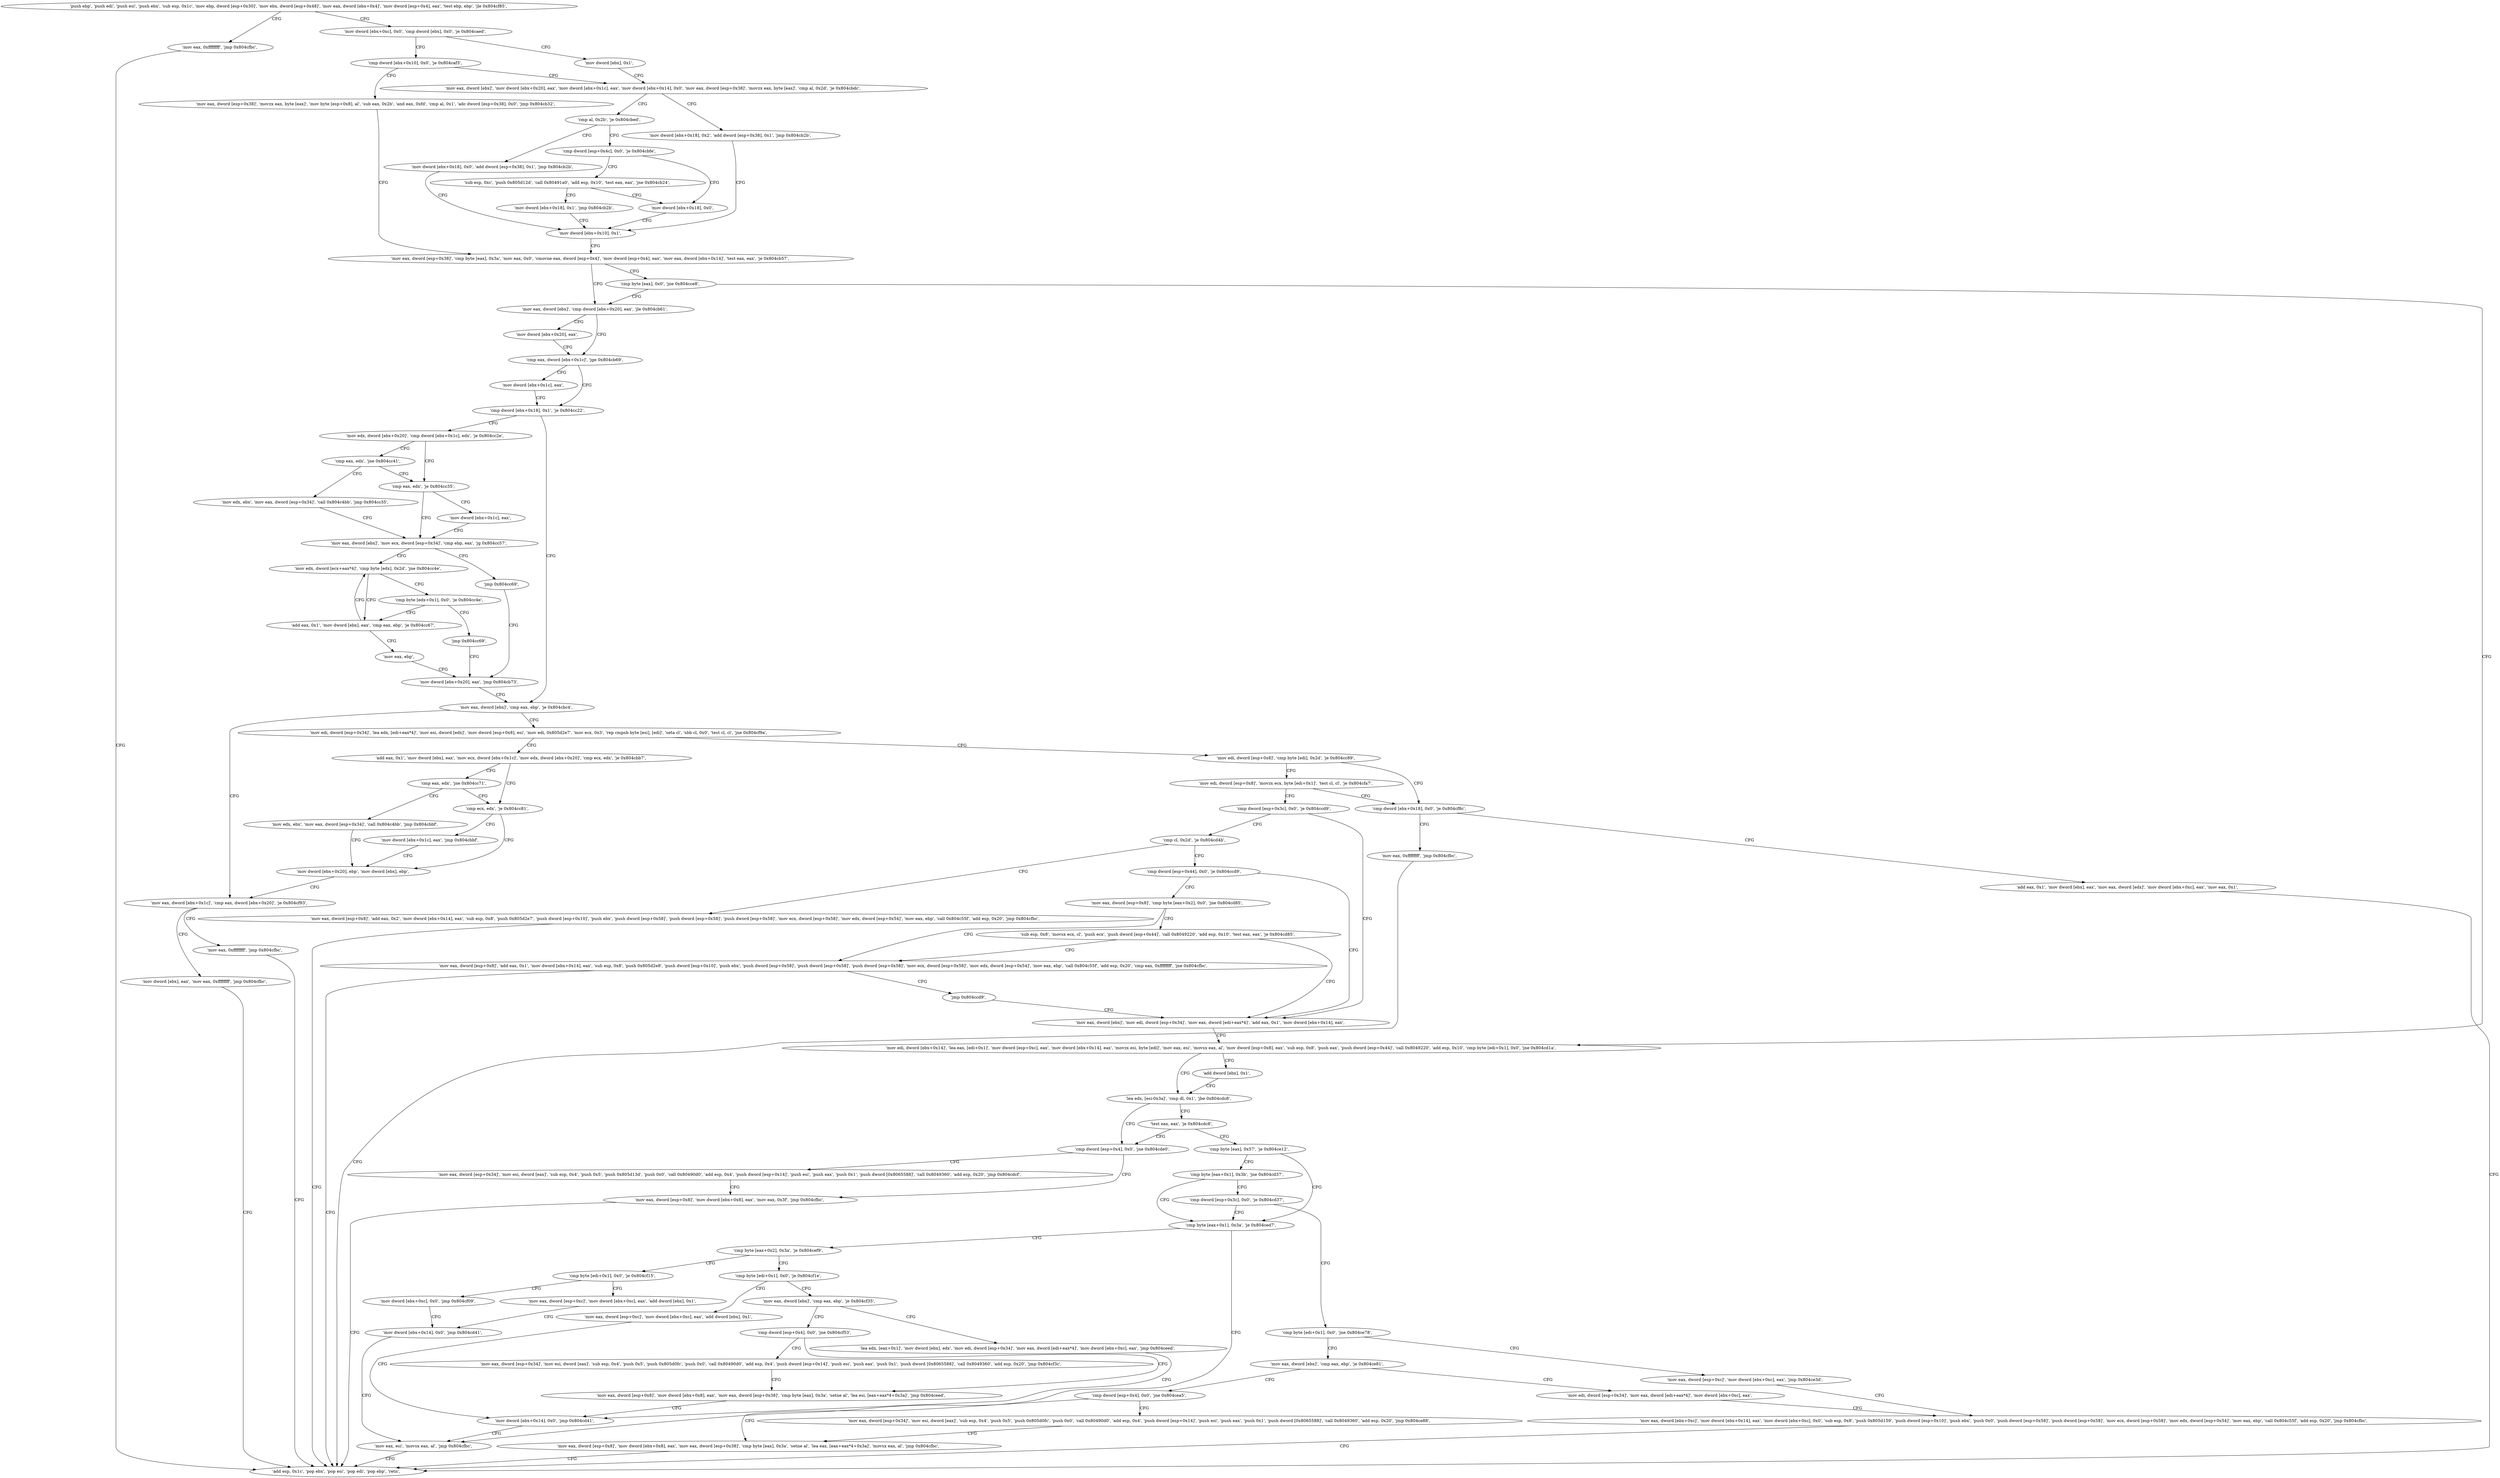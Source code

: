 digraph "func" {
"134531745" [label = "'push ebp', 'push edi', 'push esi', 'push ebx', 'sub esp, 0x1c', 'mov ebp, dword [esp+0x30]', 'mov ebx, dword [esp+0x48]', 'mov eax, dword [ebx+0x4]', 'mov dword [esp+0x4], eax', 'test ebp, ebp', 'jle 0x804cf85', " ]
"134532997" [label = "'mov eax, 0xffffffff', 'jmp 0x804cfbc', " ]
"134531775" [label = "'mov dword [ebx+0xc], 0x0', 'cmp dword [ebx], 0x0', 'je 0x804caed', " ]
"134533052" [label = "'add esp, 0x1c', 'pop ebx', 'pop esi', 'pop edi', 'pop ebp', 'retn', " ]
"134531821" [label = "'mov dword [ebx], 0x1', " ]
"134531787" [label = "'cmp dword [ebx+0x10], 0x0', 'je 0x804caf3', " ]
"134531827" [label = "'mov eax, dword [ebx]', 'mov dword [ebx+0x20], eax', 'mov dword [ebx+0x1c], eax', 'mov dword [ebx+0x14], 0x0', 'mov eax, dword [esp+0x38]', 'movzx eax, byte [eax]', 'cmp al, 0x2d', 'je 0x804cbdc', " ]
"134531793" [label = "'mov eax, dword [esp+0x38]', 'movzx eax, byte [eax]', 'mov byte [esp+0x8], al', 'sub eax, 0x2b', 'and eax, 0xfd', 'cmp al, 0x1', 'adc dword [esp+0x38], 0x0', 'jmp 0x804cb32', " ]
"134532060" [label = "'mov dword [ebx+0x18], 0x2', 'add dword [esp+0x38], 0x1', 'jmp 0x804cb2b', " ]
"134531883" [label = "'mov dword [ebx+0x10], 0x1', " ]
"134531857" [label = "'cmp al, 0x2b', 'je 0x804cbed', " ]
"134532077" [label = "'mov dword [ebx+0x18], 0x0', 'add dword [esp+0x38], 0x1', 'jmp 0x804cb2b', " ]
"134531865" [label = "'cmp dword [esp+0x4c], 0x0', 'je 0x804cbfe', " ]
"134531890" [label = "'mov eax, dword [esp+0x38]', 'cmp byte [eax], 0x3a', 'mov eax, 0x0', 'cmovne eax, dword [esp+0x4]', 'mov dword [esp+0x4], eax', 'mov eax, dword [ebx+0x14]', 'test eax, eax', 'je 0x804cb57', " ]
"134532094" [label = "'sub esp, 0xc', 'push 0x805d12d', 'call 0x80491a0', 'add esp, 0x10', 'test eax, eax', 'jne 0x804cb24', " ]
"134531876" [label = "'mov dword [ebx+0x18], 0x0', " ]
"134531927" [label = "'mov eax, dword [ebx]', 'cmp dword [ebx+0x20], eax', 'jle 0x804cb61', " ]
"134531918" [label = "'cmp byte [eax], 0x0', 'jne 0x804cce8', " ]
"134531937" [label = "'cmp eax, dword [ebx+0x1c]', 'jge 0x804cb69', " ]
"134531934" [label = "'mov dword [ebx+0x20], eax', " ]
"134532328" [label = "'mov edi, dword [ebx+0x14]', 'lea eax, [edi+0x1]', 'mov dword [esp+0xc], eax', 'mov dword [ebx+0x14], eax', 'movzx esi, byte [edi]', 'mov eax, esi', 'movsx eax, al', 'mov dword [esp+0x8], eax', 'sub esp, 0x8', 'push eax', 'push dword [esp+0x44]', 'call 0x8049220', 'add esp, 0x10', 'cmp byte [edi+0x1], 0x0', 'jne 0x804cd1a', " ]
"134532118" [label = "'mov dword [ebx+0x18], 0x1', 'jmp 0x804cb2b', " ]
"134531945" [label = "'cmp dword [ebx+0x18], 0x1', 'je 0x804cc22', " ]
"134531942" [label = "'mov dword [ebx+0x1c], eax', " ]
"134532378" [label = "'lea edx, [esi-0x3a]', 'cmp dl, 0x1', 'jbe 0x804cdc8', " ]
"134532375" [label = "'add dword [ebx], 0x1', " ]
"134532130" [label = "'mov edx, dword [ebx+0x20]', 'cmp dword [ebx+0x1c], edx', 'je 0x804cc2e', " ]
"134531955" [label = "'mov eax, dword [ebx]', 'cmp eax, ebp', 'je 0x804cbc4', " ]
"134532552" [label = "'cmp dword [esp+0x4], 0x0', 'jne 0x804cde0', " ]
"134532390" [label = "'test eax, eax', 'je 0x804cdc8', " ]
"134532142" [label = "'cmp eax, edx', 'je 0x804cc35', " ]
"134532138" [label = "'cmp eax, edx', 'jne 0x804cc41', " ]
"134532036" [label = "'mov eax, dword [ebx+0x1c]', 'cmp eax, dword [ebx+0x20]', 'je 0x804cf93', " ]
"134531961" [label = "'mov edi, dword [esp+0x34]', 'lea edx, [edi+eax*4]', 'mov esi, dword [edx]', 'mov dword [esp+0x8], esi', 'mov edi, 0x805d2e7', 'mov ecx, 0x3', 'rep cmpsb byte [esi], [edi]', 'seta cl', 'sbb cl, 0x0', 'test cl, cl', 'jne 0x804cf9a', " ]
"134532576" [label = "'mov eax, dword [esp+0x34]', 'mov esi, dword [eax]', 'sub esp, 0x4', 'push 0x5', 'push 0x805d13d', 'push 0x0', 'call 0x80490d0', 'add esp, 0x4', 'push dword [esp+0x14]', 'push esi', 'push eax', 'push 0x1', 'push dword [0x8065588]', 'call 0x8049360', 'add esp, 0x20', 'jmp 0x804cdcf', " ]
"134532559" [label = "'mov eax, dword [esp+0x8]', 'mov dword [ebx+0x8], eax', 'mov eax, 0x3f', 'jmp 0x804cfbc', " ]
"134532398" [label = "'cmp byte [eax], 0x57', 'je 0x804ce12', " ]
"134532149" [label = "'mov eax, dword [ebx]', 'mov ecx, dword [esp+0x34]', 'cmp ebp, eax', 'jg 0x804cc57', " ]
"134532146" [label = "'mov dword [ebx+0x1c], eax', " ]
"134532161" [label = "'mov edx, ebx', 'mov eax, dword [esp+0x34]', 'call 0x804c4bb', 'jmp 0x804cc35', " ]
"134533011" [label = "'mov eax, 0xffffffff', 'jmp 0x804cfbc', " ]
"134532048" [label = "'mov dword [ebx], eax', 'mov eax, 0xffffffff', 'jmp 0x804cfbc', " ]
"134533018" [label = "'mov edi, dword [esp+0x8]', 'cmp byte [edi], 0x2d', 'je 0x804cc89', " ]
"134532000" [label = "'add eax, 0x1', 'mov dword [ebx], eax', 'mov ecx, dword [ebx+0x1c]', 'mov edx, dword [ebx+0x20]', 'cmp ecx, edx', 'je 0x804cbb7', " ]
"134532626" [label = "'cmp byte [eax+0x1], 0x3b', 'jne 0x804cd37', " ]
"134532407" [label = "'cmp byte [eax+0x1], 0x3a', 'je 0x804ced7', " ]
"134532183" [label = "'mov edx, dword [ecx+eax*4]', 'cmp byte [edx], 0x2d', 'jne 0x804cc4e', " ]
"134532159" [label = "'jmp 0x804cc69', " ]
"134532233" [label = "'mov edi, dword [esp+0x8]', 'movzx ecx, byte [edi+0x1]', 'test cl, cl', 'je 0x804cfa7', " ]
"134533031" [label = "'cmp dword [ebx+0x18], 0x0', 'je 0x804cf8c', " ]
"134532023" [label = "'cmp ecx, edx', 'je 0x804cc81', " ]
"134532015" [label = "'cmp eax, edx', 'jne 0x804cc71', " ]
"134532636" [label = "'cmp dword [esp+0x3c], 0x0', 'je 0x804cd37', " ]
"134532823" [label = "'cmp byte [eax+0x2], 0x3a', 'je 0x804cef9', " ]
"134532417" [label = "'mov eax, esi', 'movsx eax, al', 'jmp 0x804cfbc', " ]
"134532174" [label = "'add eax, 0x1', 'mov dword [ebx], eax', 'cmp eax, ebp', 'je 0x804cc67', " ]
"134532191" [label = "'cmp byte [edx+0x1], 0x0', 'je 0x804cc4e', " ]
"134532201" [label = "'mov dword [ebx+0x20], eax', 'jmp 0x804cb73', " ]
"134532249" [label = "'cmp dword [esp+0x3c], 0x0', 'je 0x804ccd9', " ]
"134533004" [label = "'mov eax, 0xffffffff', 'jmp 0x804cfbc', " ]
"134533037" [label = "'add eax, 0x1', 'mov dword [ebx], eax', 'mov eax, dword [edx]', 'mov dword [ebx+0xc], eax', 'mov eax, 0x1', " ]
"134532225" [label = "'mov dword [ebx+0x1c], eax', 'jmp 0x804cbbf', " ]
"134532031" [label = "'mov dword [ebx+0x20], ebp', 'mov dword [ebx], ebp', " ]
"134532209" [label = "'mov edx, ebx', 'mov eax, dword [esp+0x34]', 'call 0x804c4bb', 'jmp 0x804cbbf', " ]
"134532647" [label = "'cmp byte [edi+0x1], 0x0', 'jne 0x804ce78', " ]
"134532857" [label = "'cmp byte [edi+0x1], 0x0', 'je 0x804cf15', " ]
"134532829" [label = "'cmp byte [edi+0x1], 0x0', 'je 0x804cf1e', " ]
"134532199" [label = "'mov eax, ebp', " ]
"134532197" [label = "'jmp 0x804cc69', " ]
"134532313" [label = "'mov eax, dword [ebx]', 'mov edi, dword [esp+0x34]', 'mov eax, dword [edi+eax*4]', 'add eax, 0x1', 'mov dword [ebx+0x14], eax', " ]
"134532256" [label = "'cmp cl, 0x2d', 'je 0x804cd4b', " ]
"134532728" [label = "'mov eax, dword [esp+0xc]', 'mov dword [ebx+0xc], eax', 'jmp 0x804ce3d', " ]
"134532653" [label = "'mov eax, dword [ebx]', 'cmp eax, ebp', 'je 0x804ce81', " ]
"134532885" [label = "'mov dword [ebx+0xc], 0x0', 'jmp 0x804cf09', " ]
"134532863" [label = "'mov eax, dword [esp+0xc]', 'mov dword [ebx+0xc], eax', 'add dword [ebx], 0x1', " ]
"134532894" [label = "'mov eax, dword [ebx]', 'cmp eax, ebp', 'je 0x804cf35', " ]
"134532835" [label = "'mov eax, dword [esp+0xc]', 'mov dword [ebx+0xc], eax', 'add dword [ebx], 0x1', " ]
"134532427" [label = "'mov eax, dword [esp+0x8]', 'add eax, 0x2', 'mov dword [ebx+0x14], eax', 'sub esp, 0x8', 'push 0x805d2e7', 'push dword [esp+0x10]', 'push ebx', 'push dword [esp+0x58]', 'push dword [esp+0x58]', 'push dword [esp+0x58]', 'mov ecx, dword [esp+0x58]', 'mov edx, dword [esp+0x54]', 'mov eax, ebp', 'call 0x804c55f', 'add esp, 0x20', 'jmp 0x804cfbc', " ]
"134532265" [label = "'cmp dword [esp+0x44], 0x0', 'je 0x804ccd9', " ]
"134532669" [label = "'mov eax, dword [ebx+0xc]', 'mov dword [ebx+0x14], eax', 'mov dword [ebx+0xc], 0x0', 'sub esp, 0x8', 'push 0x805d159', 'push dword [esp+0x10]', 'push ebx', 'push 0x0', 'push dword [esp+0x58]', 'push dword [esp+0x58]', 'mov ecx, dword [esp+0x58]', 'mov edx, dword [esp+0x54]', 'mov eax, ebp', 'call 0x804c55f', 'add esp, 0x20', 'jmp 0x804cfbc', " ]
"134532737" [label = "'cmp dword [esp+0x4], 0x0', 'jne 0x804cea5', " ]
"134532659" [label = "'mov edi, dword [esp+0x34]', 'mov eax, dword [edi+eax*4]', 'mov dword [ebx+0xc], eax', " ]
"134532873" [label = "'mov dword [ebx+0x14], 0x0', 'jmp 0x804cd41', " ]
"134532917" [label = "'cmp dword [esp+0x4], 0x0', 'jne 0x804cf53', " ]
"134532900" [label = "'lea edx, [eax+0x1]', 'mov dword [ebx], edx', 'mov edi, dword [esp+0x34]', 'mov eax, dword [edi+eax*4]', 'mov dword [ebx+0xc], eax', 'jmp 0x804ceed', " ]
"134532845" [label = "'mov dword [ebx+0x14], 0x0', 'jmp 0x804cd41', " ]
"134532272" [label = "'mov eax, dword [esp+0x8]', 'cmp byte [eax+0x2], 0x0', 'jne 0x804cd85', " ]
"134532773" [label = "'mov eax, dword [esp+0x34]', 'mov esi, dword [eax]', 'sub esp, 0x4', 'push 0x5', 'push 0x805d0fc', 'push 0x0', 'call 0x80490d0', 'add esp, 0x4', 'push dword [esp+0x14]', 'push esi', 'push eax', 'push 0x1', 'push dword [0x8065588]', 'call 0x8049360', 'add esp, 0x20', 'jmp 0x804ce88', " ]
"134532744" [label = "'mov eax, dword [esp+0x8]', 'mov dword [ebx+0x8], eax', 'mov eax, dword [esp+0x38]', 'cmp byte [eax], 0x3a', 'setne al', 'lea eax, [eax+eax*4+0x3a]', 'movsx eax, al', 'jmp 0x804cfbc', " ]
"134532947" [label = "'mov eax, dword [esp+0x34]', 'mov esi, dword [eax]', 'sub esp, 0x4', 'push 0x5', 'push 0x805d0fc', 'push 0x0', 'call 0x80490d0', 'add esp, 0x4', 'push dword [esp+0x14]', 'push esi', 'push eax', 'push 0x1', 'push dword [0x8065588]', 'call 0x8049360', 'add esp, 0x20', 'jmp 0x804cf3c', " ]
"134532924" [label = "'mov eax, dword [esp+0x8]', 'mov dword [ebx+0x8], eax', 'mov eax, dword [esp+0x38]', 'cmp byte [eax], 0x3a', 'setne al', 'lea esi, [eax+eax*4+0x3a]', 'jmp 0x804ceed', " ]
"134532485" [label = "'mov eax, dword [esp+0x8]', 'add eax, 0x1', 'mov dword [ebx+0x14], eax', 'sub esp, 0x8', 'push 0x805d2e8', 'push dword [esp+0x10]', 'push ebx', 'push dword [esp+0x58]', 'push dword [esp+0x58]', 'push dword [esp+0x58]', 'mov ecx, dword [esp+0x58]', 'mov edx, dword [esp+0x54]', 'mov eax, ebp', 'call 0x804c55f', 'add esp, 0x20', 'cmp eax, 0xffffffff', 'jne 0x804cfbc', " ]
"134532286" [label = "'sub esp, 0x8', 'movsx ecx, cl', 'push ecx', 'push dword [esp+0x44]', 'call 0x8049220', 'add esp, 0x10', 'test eax, eax', 'je 0x804cd85', " ]
"134532547" [label = "'jmp 0x804ccd9', " ]
"134531745" -> "134532997" [ label = "CFG" ]
"134531745" -> "134531775" [ label = "CFG" ]
"134532997" -> "134533052" [ label = "CFG" ]
"134531775" -> "134531821" [ label = "CFG" ]
"134531775" -> "134531787" [ label = "CFG" ]
"134531821" -> "134531827" [ label = "CFG" ]
"134531787" -> "134531827" [ label = "CFG" ]
"134531787" -> "134531793" [ label = "CFG" ]
"134531827" -> "134532060" [ label = "CFG" ]
"134531827" -> "134531857" [ label = "CFG" ]
"134531793" -> "134531890" [ label = "CFG" ]
"134532060" -> "134531883" [ label = "CFG" ]
"134531883" -> "134531890" [ label = "CFG" ]
"134531857" -> "134532077" [ label = "CFG" ]
"134531857" -> "134531865" [ label = "CFG" ]
"134532077" -> "134531883" [ label = "CFG" ]
"134531865" -> "134532094" [ label = "CFG" ]
"134531865" -> "134531876" [ label = "CFG" ]
"134531890" -> "134531927" [ label = "CFG" ]
"134531890" -> "134531918" [ label = "CFG" ]
"134532094" -> "134531876" [ label = "CFG" ]
"134532094" -> "134532118" [ label = "CFG" ]
"134531876" -> "134531883" [ label = "CFG" ]
"134531927" -> "134531937" [ label = "CFG" ]
"134531927" -> "134531934" [ label = "CFG" ]
"134531918" -> "134532328" [ label = "CFG" ]
"134531918" -> "134531927" [ label = "CFG" ]
"134531937" -> "134531945" [ label = "CFG" ]
"134531937" -> "134531942" [ label = "CFG" ]
"134531934" -> "134531937" [ label = "CFG" ]
"134532328" -> "134532378" [ label = "CFG" ]
"134532328" -> "134532375" [ label = "CFG" ]
"134532118" -> "134531883" [ label = "CFG" ]
"134531945" -> "134532130" [ label = "CFG" ]
"134531945" -> "134531955" [ label = "CFG" ]
"134531942" -> "134531945" [ label = "CFG" ]
"134532378" -> "134532552" [ label = "CFG" ]
"134532378" -> "134532390" [ label = "CFG" ]
"134532375" -> "134532378" [ label = "CFG" ]
"134532130" -> "134532142" [ label = "CFG" ]
"134532130" -> "134532138" [ label = "CFG" ]
"134531955" -> "134532036" [ label = "CFG" ]
"134531955" -> "134531961" [ label = "CFG" ]
"134532552" -> "134532576" [ label = "CFG" ]
"134532552" -> "134532559" [ label = "CFG" ]
"134532390" -> "134532552" [ label = "CFG" ]
"134532390" -> "134532398" [ label = "CFG" ]
"134532142" -> "134532149" [ label = "CFG" ]
"134532142" -> "134532146" [ label = "CFG" ]
"134532138" -> "134532161" [ label = "CFG" ]
"134532138" -> "134532142" [ label = "CFG" ]
"134532036" -> "134533011" [ label = "CFG" ]
"134532036" -> "134532048" [ label = "CFG" ]
"134531961" -> "134533018" [ label = "CFG" ]
"134531961" -> "134532000" [ label = "CFG" ]
"134532576" -> "134532559" [ label = "CFG" ]
"134532559" -> "134533052" [ label = "CFG" ]
"134532398" -> "134532626" [ label = "CFG" ]
"134532398" -> "134532407" [ label = "CFG" ]
"134532149" -> "134532183" [ label = "CFG" ]
"134532149" -> "134532159" [ label = "CFG" ]
"134532146" -> "134532149" [ label = "CFG" ]
"134532161" -> "134532149" [ label = "CFG" ]
"134533011" -> "134533052" [ label = "CFG" ]
"134532048" -> "134533052" [ label = "CFG" ]
"134533018" -> "134532233" [ label = "CFG" ]
"134533018" -> "134533031" [ label = "CFG" ]
"134532000" -> "134532023" [ label = "CFG" ]
"134532000" -> "134532015" [ label = "CFG" ]
"134532626" -> "134532407" [ label = "CFG" ]
"134532626" -> "134532636" [ label = "CFG" ]
"134532407" -> "134532823" [ label = "CFG" ]
"134532407" -> "134532417" [ label = "CFG" ]
"134532183" -> "134532174" [ label = "CFG" ]
"134532183" -> "134532191" [ label = "CFG" ]
"134532159" -> "134532201" [ label = "CFG" ]
"134532233" -> "134533031" [ label = "CFG" ]
"134532233" -> "134532249" [ label = "CFG" ]
"134533031" -> "134533004" [ label = "CFG" ]
"134533031" -> "134533037" [ label = "CFG" ]
"134532023" -> "134532225" [ label = "CFG" ]
"134532023" -> "134532031" [ label = "CFG" ]
"134532015" -> "134532209" [ label = "CFG" ]
"134532015" -> "134532023" [ label = "CFG" ]
"134532636" -> "134532407" [ label = "CFG" ]
"134532636" -> "134532647" [ label = "CFG" ]
"134532823" -> "134532857" [ label = "CFG" ]
"134532823" -> "134532829" [ label = "CFG" ]
"134532417" -> "134533052" [ label = "CFG" ]
"134532174" -> "134532199" [ label = "CFG" ]
"134532174" -> "134532183" [ label = "CFG" ]
"134532191" -> "134532174" [ label = "CFG" ]
"134532191" -> "134532197" [ label = "CFG" ]
"134532201" -> "134531955" [ label = "CFG" ]
"134532249" -> "134532313" [ label = "CFG" ]
"134532249" -> "134532256" [ label = "CFG" ]
"134533004" -> "134533052" [ label = "CFG" ]
"134533037" -> "134533052" [ label = "CFG" ]
"134532225" -> "134532031" [ label = "CFG" ]
"134532031" -> "134532036" [ label = "CFG" ]
"134532209" -> "134532031" [ label = "CFG" ]
"134532647" -> "134532728" [ label = "CFG" ]
"134532647" -> "134532653" [ label = "CFG" ]
"134532857" -> "134532885" [ label = "CFG" ]
"134532857" -> "134532863" [ label = "CFG" ]
"134532829" -> "134532894" [ label = "CFG" ]
"134532829" -> "134532835" [ label = "CFG" ]
"134532199" -> "134532201" [ label = "CFG" ]
"134532197" -> "134532201" [ label = "CFG" ]
"134532313" -> "134532328" [ label = "CFG" ]
"134532256" -> "134532427" [ label = "CFG" ]
"134532256" -> "134532265" [ label = "CFG" ]
"134532728" -> "134532669" [ label = "CFG" ]
"134532653" -> "134532737" [ label = "CFG" ]
"134532653" -> "134532659" [ label = "CFG" ]
"134532885" -> "134532873" [ label = "CFG" ]
"134532863" -> "134532873" [ label = "CFG" ]
"134532894" -> "134532917" [ label = "CFG" ]
"134532894" -> "134532900" [ label = "CFG" ]
"134532835" -> "134532845" [ label = "CFG" ]
"134532427" -> "134533052" [ label = "CFG" ]
"134532265" -> "134532313" [ label = "CFG" ]
"134532265" -> "134532272" [ label = "CFG" ]
"134532669" -> "134533052" [ label = "CFG" ]
"134532737" -> "134532773" [ label = "CFG" ]
"134532737" -> "134532744" [ label = "CFG" ]
"134532659" -> "134532669" [ label = "CFG" ]
"134532873" -> "134532417" [ label = "CFG" ]
"134532917" -> "134532947" [ label = "CFG" ]
"134532917" -> "134532924" [ label = "CFG" ]
"134532900" -> "134532845" [ label = "CFG" ]
"134532845" -> "134532417" [ label = "CFG" ]
"134532272" -> "134532485" [ label = "CFG" ]
"134532272" -> "134532286" [ label = "CFG" ]
"134532773" -> "134532744" [ label = "CFG" ]
"134532744" -> "134533052" [ label = "CFG" ]
"134532947" -> "134532924" [ label = "CFG" ]
"134532924" -> "134532845" [ label = "CFG" ]
"134532485" -> "134533052" [ label = "CFG" ]
"134532485" -> "134532547" [ label = "CFG" ]
"134532286" -> "134532485" [ label = "CFG" ]
"134532286" -> "134532313" [ label = "CFG" ]
"134532547" -> "134532313" [ label = "CFG" ]
}
